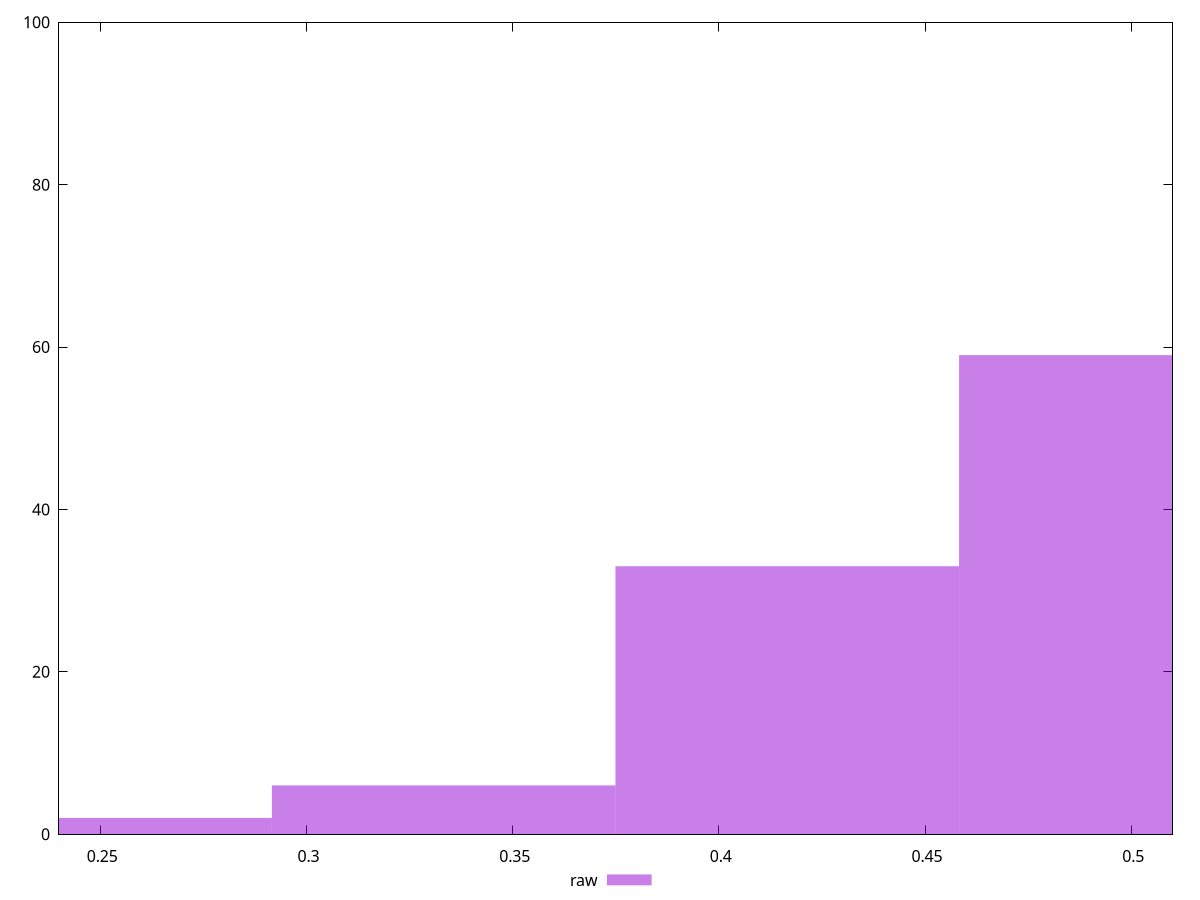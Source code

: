 reset

$raw <<EOF
0.24995488755975195 2
0.3332731834130026 6
0.4165914792662533 33
0.4999097751195039 59
EOF

set key outside below
set boxwidth 0.08331829585325065
set xrange [0.24:0.51]
set yrange [0:100]
set trange [0:100]
set style fill transparent solid 0.5 noborder
set terminal svg size 640, 490 enhanced background rgb 'white'
set output "report_00017_2021-02-10T15-08-03.406Z/meta/score/samples/pages+cached/raw/histogram.svg"

plot $raw title "raw" with boxes

reset
